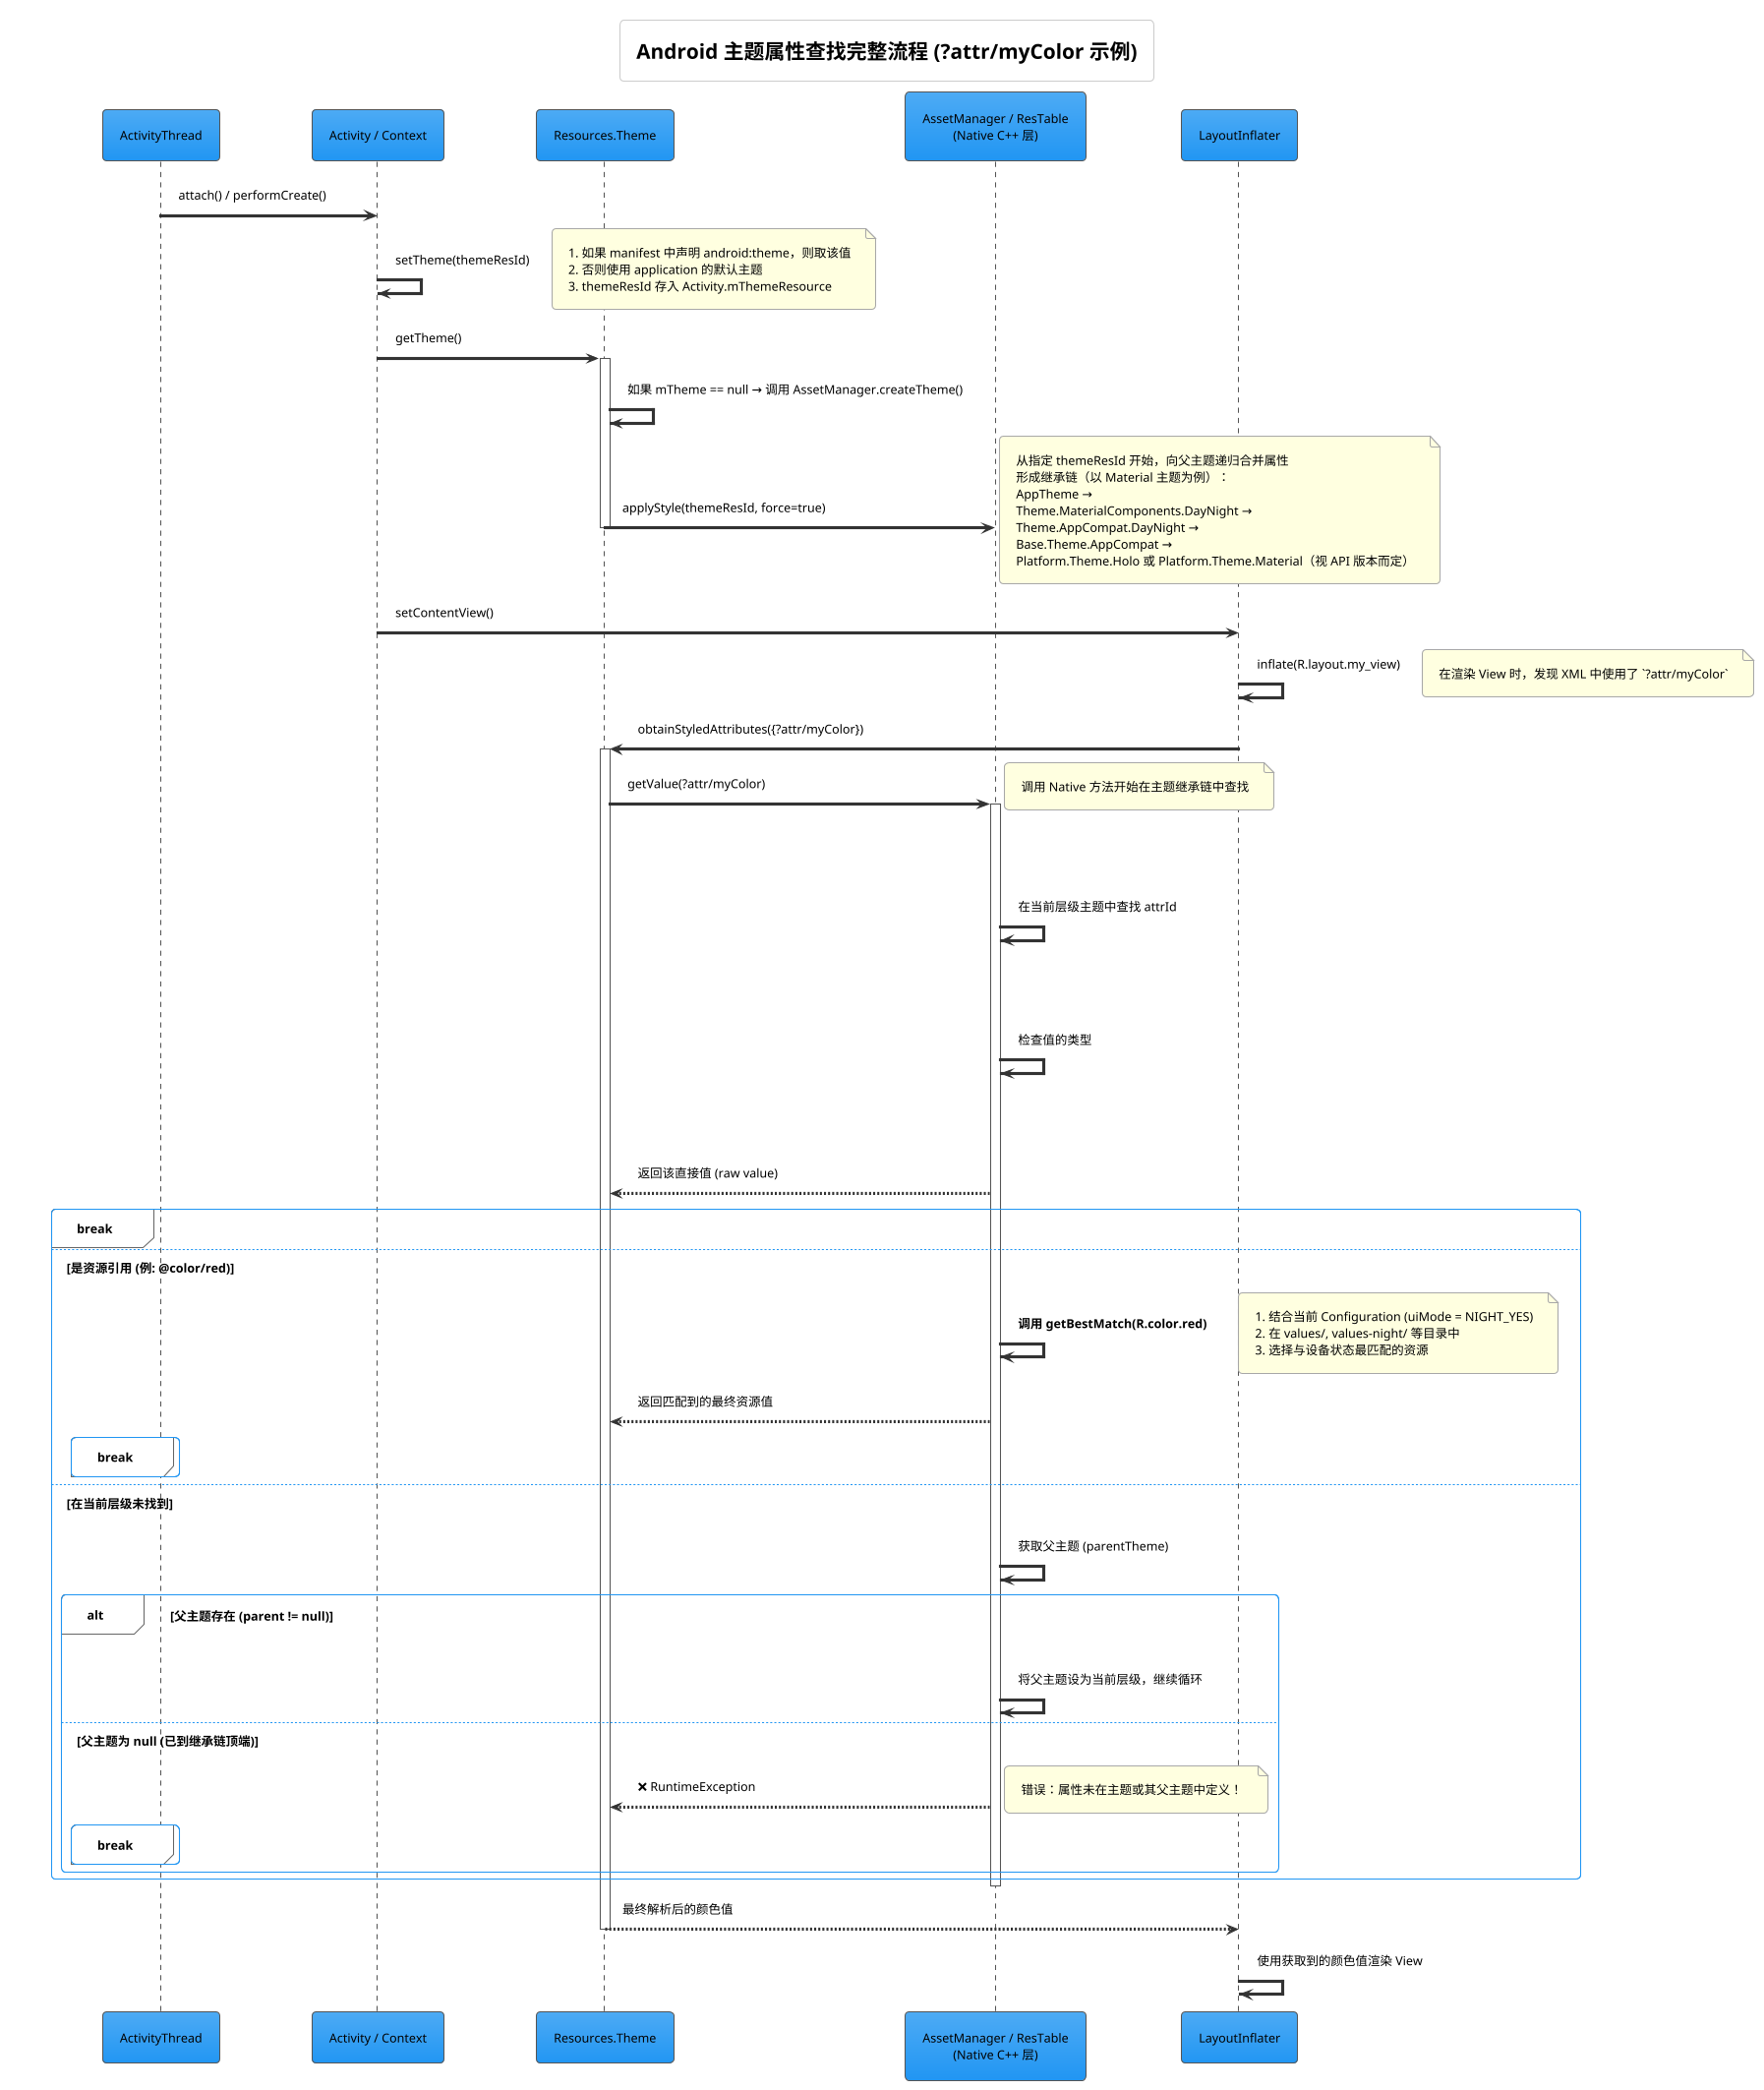 @startuml
!theme materia
' 样式配置
skinparam defaultFontColor #000000
skinparam shadowing false
skinparam sequence {
    LifeLineBorderColor #555555
    ActorBorderColor #555555
    ParticipantBorderColor #555555
    ArrowColor #333333
}
skinparam note {
    BackgroundColor #FFFFE0
    BorderColor #A8A8A8
}

title Android 主题属性查找完整流程 (?attr/myColor 示例)

participant "ActivityThread" as AppThread
participant "Activity / Context" as AppActivity
participant "Resources.Theme" as JavaTheme
participant "AssetManager / ResTable\n(Native C++ 层)" as NativeLib
participant "LayoutInflater" as Inflater

' ==== 前置：Theme 对象准备过程 ====
AppThread -> AppActivity: attach() / performCreate()
AppActivity -> AppActivity: setTheme(themeResId)
note right
  1. 如果 manifest 中声明 android:theme，则取该值
  2. 否则使用 application 的默认主题
  3. themeResId 存入 Activity.mThemeResource
end note

AppActivity -> JavaTheme: getTheme()
activate JavaTheme
JavaTheme -> JavaTheme: 如果 mTheme == null → 调用 AssetManager.createTheme()
JavaTheme -> NativeLib: applyStyle(themeResId, force=true)
note right
  从指定 themeResId 开始，向父主题递归合并属性  
  形成继承链（以 Material 主题为例）：  
  AppTheme →  
  Theme.MaterialComponents.DayNight →  
  Theme.AppCompat.DayNight →  
  Base.Theme.AppCompat →  
  Platform.Theme.Holo 或 Platform.Theme.Material（视 API 版本而定）
end note
deactivate JavaTheme

' ==== 主流程：渲染并解析属性 ====
AppActivity -> Inflater: setContentView()
Inflater -> Inflater: inflate(R.layout.my_view)
note right: 在渲染 View 时，发现 XML 中使用了 `?attr/myColor`

Inflater -> JavaTheme: obtainStyledAttributes({?attr/myColor})
activate JavaTheme

JavaTheme -> NativeLib: getValue(?attr/myColor)
activate NativeLib
note right: 调用 Native 方法开始在主题继承链中查找

loop 在主题继承链中查找 (当前主题 -> 父主题 -> ...)
    NativeLib -> NativeLib: 在当前层级主题中查找 attrId
    
    alt 成功找到属性
        NativeLib -> NativeLib: 检查值的类型
        
        alt 是直接值 (例: #FFFF0000)
            NativeLib --> JavaTheme: 返回该直接值 (raw value)
            break
            
        else 是资源引用 (例: @color/red)
            NativeLib -> NativeLib: **调用 getBestMatch(R.color.red)**
            note right
                1. 结合当前 Configuration (uiMode = NIGHT_YES)
                2. 在 values/, values-night/ 等目录中
                3. 选择与设备状态最匹配的资源
            end note
            NativeLib --> JavaTheme: 返回匹配到的最终资源值
            break
        end
        
    else 在当前层级未找到
        NativeLib -> NativeLib: 获取父主题 (parentTheme)
        
        alt 父主题存在 (parent != null)
             NativeLib -> NativeLib: 将父主题设为当前层级，继续循环
        else 父主题为 null (已到继承链顶端)
            NativeLib --> JavaTheme: ❌ RuntimeException
            note right: 错误：属性未在主题或其父主题中定义！
            break
        end
    end
end

deactivate NativeLib

JavaTheme --> Inflater: 最终解析后的颜色值
deactivate JavaTheme

Inflater -> Inflater: 使用获取到的颜色值渲染 View
@enduml
